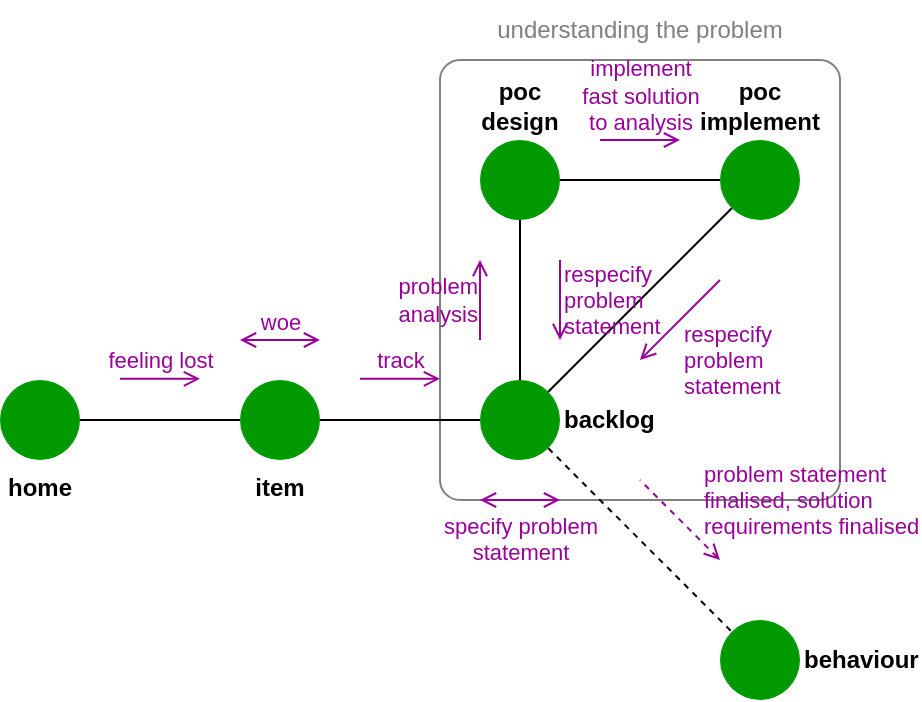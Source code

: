 <mxfile>
    <diagram id="lGy_aRZlCkoorKvYk23n" name="Page-1">
        <mxGraphModel dx="991" dy="5029" grid="1" gridSize="10" guides="1" tooltips="1" connect="1" arrows="1" fold="1" page="1" pageScale="1" pageWidth="3300" pageHeight="4681" math="0" shadow="0">
            <root>
                <mxCell id="0"/>
                <mxCell id="1" parent="0"/>
                <mxCell id="20" value="" style="rounded=1;whiteSpace=wrap;html=1;fontColor=#FFFF00;fillColor=default;strokeColor=#808080;arcSize=5;" vertex="1" parent="1">
                    <mxGeometry x="260" y="-40" width="200" height="220" as="geometry"/>
                </mxCell>
                <mxCell id="8" style="edgeStyle=none;html=1;endArrow=none;endFill=0;" edge="1" parent="1" source="2" target="4">
                    <mxGeometry relative="1" as="geometry"/>
                </mxCell>
                <mxCell id="2" value="&lt;b&gt;home&lt;/b&gt;" style="ellipse;whiteSpace=wrap;html=1;aspect=fixed;strokeColor=none;fillColor=#009900;verticalAlign=top;labelPosition=center;verticalLabelPosition=bottom;align=center;" vertex="1" parent="1">
                    <mxGeometry x="40" y="120" width="40" height="40" as="geometry"/>
                </mxCell>
                <mxCell id="9" style="edgeStyle=none;html=1;endArrow=none;endFill=0;" edge="1" parent="1" source="4" target="5">
                    <mxGeometry relative="1" as="geometry"/>
                </mxCell>
                <mxCell id="4" value="&lt;b&gt;item&lt;/b&gt;" style="ellipse;whiteSpace=wrap;html=1;aspect=fixed;strokeColor=none;fillColor=#009900;verticalAlign=top;labelPosition=center;verticalLabelPosition=bottom;align=center;" vertex="1" parent="1">
                    <mxGeometry x="160" y="120" width="40" height="40" as="geometry"/>
                </mxCell>
                <mxCell id="10" style="edgeStyle=none;html=1;endArrow=none;endFill=0;" edge="1" parent="1" source="5" target="6">
                    <mxGeometry relative="1" as="geometry"/>
                </mxCell>
                <mxCell id="15" style="edgeStyle=none;html=1;endArrow=none;endFill=0;dashed=1;" edge="1" parent="1" source="5" target="13">
                    <mxGeometry relative="1" as="geometry"/>
                </mxCell>
                <mxCell id="5" value="&lt;b&gt;backlog&lt;/b&gt;" style="ellipse;whiteSpace=wrap;html=1;aspect=fixed;strokeColor=none;fillColor=#009900;verticalAlign=middle;labelPosition=right;verticalLabelPosition=middle;align=left;" vertex="1" parent="1">
                    <mxGeometry x="280" y="120" width="40" height="40" as="geometry"/>
                </mxCell>
                <mxCell id="11" style="edgeStyle=none;html=1;endArrow=none;endFill=0;" edge="1" parent="1" source="6" target="7">
                    <mxGeometry relative="1" as="geometry"/>
                </mxCell>
                <mxCell id="6" value="&lt;b&gt;poc design&lt;/b&gt;" style="ellipse;whiteSpace=wrap;html=1;aspect=fixed;strokeColor=none;fillColor=#009900;verticalAlign=bottom;labelPosition=center;verticalLabelPosition=top;align=center;" vertex="1" parent="1">
                    <mxGeometry x="280" width="40" height="40" as="geometry"/>
                </mxCell>
                <mxCell id="12" style="edgeStyle=none;html=1;endArrow=none;endFill=0;" edge="1" parent="1" source="7" target="5">
                    <mxGeometry relative="1" as="geometry"/>
                </mxCell>
                <mxCell id="7" value="&lt;b&gt;poc&lt;br&gt;implement&lt;br&gt;&lt;/b&gt;" style="ellipse;whiteSpace=wrap;html=1;aspect=fixed;strokeColor=none;fillColor=#009900;verticalAlign=bottom;labelPosition=center;verticalLabelPosition=top;align=center;" vertex="1" parent="1">
                    <mxGeometry x="400" width="40" height="40" as="geometry"/>
                </mxCell>
                <mxCell id="13" value="&lt;b&gt;behaviour&lt;br&gt;&lt;/b&gt;" style="ellipse;whiteSpace=wrap;html=1;aspect=fixed;strokeColor=none;fillColor=#009900;verticalAlign=middle;labelPosition=right;verticalLabelPosition=middle;align=left;" vertex="1" parent="1">
                    <mxGeometry x="400" y="240" width="40" height="40" as="geometry"/>
                </mxCell>
                <mxCell id="17" value="feeling lost" style="endArrow=open;html=1;endFill=0;verticalAlign=bottom;labelBackgroundColor=none;fontColor=#990099;strokeColor=#990099;" edge="1" parent="1">
                    <mxGeometry width="50" height="50" relative="1" as="geometry">
                        <mxPoint x="100" y="119.43" as="sourcePoint"/>
                        <mxPoint x="140" y="119.43" as="targetPoint"/>
                    </mxGeometry>
                </mxCell>
                <mxCell id="18" value="woe" style="endArrow=open;html=1;endFill=0;verticalAlign=bottom;labelBackgroundColor=none;fontColor=#990099;strokeColor=#990099;startArrow=open;startFill=0;" edge="1" parent="1">
                    <mxGeometry width="50" height="50" relative="1" as="geometry">
                        <mxPoint x="160" y="100" as="sourcePoint"/>
                        <mxPoint x="200" y="100" as="targetPoint"/>
                    </mxGeometry>
                </mxCell>
                <mxCell id="19" value="track" style="endArrow=open;html=1;endFill=0;verticalAlign=bottom;labelBackgroundColor=none;fontColor=#990099;strokeColor=#990099;" edge="1" parent="1">
                    <mxGeometry width="50" height="50" relative="1" as="geometry">
                        <mxPoint x="220" y="119.43" as="sourcePoint"/>
                        <mxPoint x="260" y="119.43" as="targetPoint"/>
                    </mxGeometry>
                </mxCell>
                <mxCell id="22" value="understanding the problem" style="text;html=1;strokeColor=none;fillColor=none;align=center;verticalAlign=middle;whiteSpace=wrap;rounded=0;dashed=1;fontColor=#808080;" vertex="1" parent="1">
                    <mxGeometry x="280" y="-70" width="160" height="30" as="geometry"/>
                </mxCell>
                <mxCell id="23" value="specify&amp;nbsp;problem&lt;br&gt;statement" style="endArrow=open;html=1;endFill=0;verticalAlign=top;labelBackgroundColor=none;fontColor=#990099;strokeColor=#990099;startArrow=open;startFill=0;labelPosition=center;verticalLabelPosition=bottom;align=center;" edge="1" parent="1">
                    <mxGeometry width="50" height="50" relative="1" as="geometry">
                        <mxPoint x="280" y="180" as="sourcePoint"/>
                        <mxPoint x="320" y="180" as="targetPoint"/>
                    </mxGeometry>
                </mxCell>
                <mxCell id="24" value="problem&lt;br&gt;analysis" style="endArrow=open;html=1;endFill=0;verticalAlign=middle;labelBackgroundColor=none;fontColor=#990099;strokeColor=#990099;labelPosition=left;verticalLabelPosition=middle;align=right;" edge="1" parent="1">
                    <mxGeometry width="50" height="50" relative="1" as="geometry">
                        <mxPoint x="280" y="100" as="sourcePoint"/>
                        <mxPoint x="280" y="60" as="targetPoint"/>
                    </mxGeometry>
                </mxCell>
                <mxCell id="25" value="implement&lt;br&gt;fast solution&lt;br&gt;to&amp;nbsp;analysis" style="endArrow=open;html=1;endFill=0;verticalAlign=bottom;labelBackgroundColor=none;fontColor=#990099;strokeColor=#990099;" edge="1" parent="1">
                    <mxGeometry width="50" height="50" relative="1" as="geometry">
                        <mxPoint x="340" y="2.842e-13" as="sourcePoint"/>
                        <mxPoint x="380" y="2.842e-13" as="targetPoint"/>
                    </mxGeometry>
                </mxCell>
                <mxCell id="26" value="respecify&lt;br&gt;problem&amp;nbsp;&lt;br&gt;statement" style="endArrow=none;html=1;endFill=0;verticalAlign=middle;labelBackgroundColor=none;fontColor=#990099;strokeColor=#990099;labelPosition=right;verticalLabelPosition=middle;align=left;startArrow=open;startFill=0;" edge="1" parent="1">
                    <mxGeometry width="50" height="50" relative="1" as="geometry">
                        <mxPoint x="320" y="100" as="sourcePoint"/>
                        <mxPoint x="320" y="60" as="targetPoint"/>
                    </mxGeometry>
                </mxCell>
                <mxCell id="27" value="respecify&lt;br&gt;problem&amp;nbsp;&lt;br&gt;statement" style="endArrow=none;html=1;endFill=0;verticalAlign=middle;labelBackgroundColor=none;fontColor=#990099;strokeColor=#990099;labelPosition=right;verticalLabelPosition=middle;align=left;startArrow=open;startFill=0;" edge="1" parent="1">
                    <mxGeometry x="-0.5" y="-14" width="50" height="50" relative="1" as="geometry">
                        <mxPoint x="360" y="110" as="sourcePoint"/>
                        <mxPoint x="400" y="70" as="targetPoint"/>
                        <mxPoint as="offset"/>
                    </mxGeometry>
                </mxCell>
                <mxCell id="28" value="problem statement&lt;br&gt;finalised, solution&lt;br&gt;requirements finalised" style="endArrow=none;html=1;endFill=0;verticalAlign=middle;labelBackgroundColor=none;fontColor=#990099;strokeColor=#990099;labelPosition=right;verticalLabelPosition=middle;align=left;startArrow=open;startFill=0;dashed=1;" edge="1" parent="1">
                    <mxGeometry y="-14" width="50" height="50" relative="1" as="geometry">
                        <mxPoint x="400" y="210" as="sourcePoint"/>
                        <mxPoint x="360" y="170" as="targetPoint"/>
                        <mxPoint as="offset"/>
                    </mxGeometry>
                </mxCell>
            </root>
        </mxGraphModel>
    </diagram>
</mxfile>